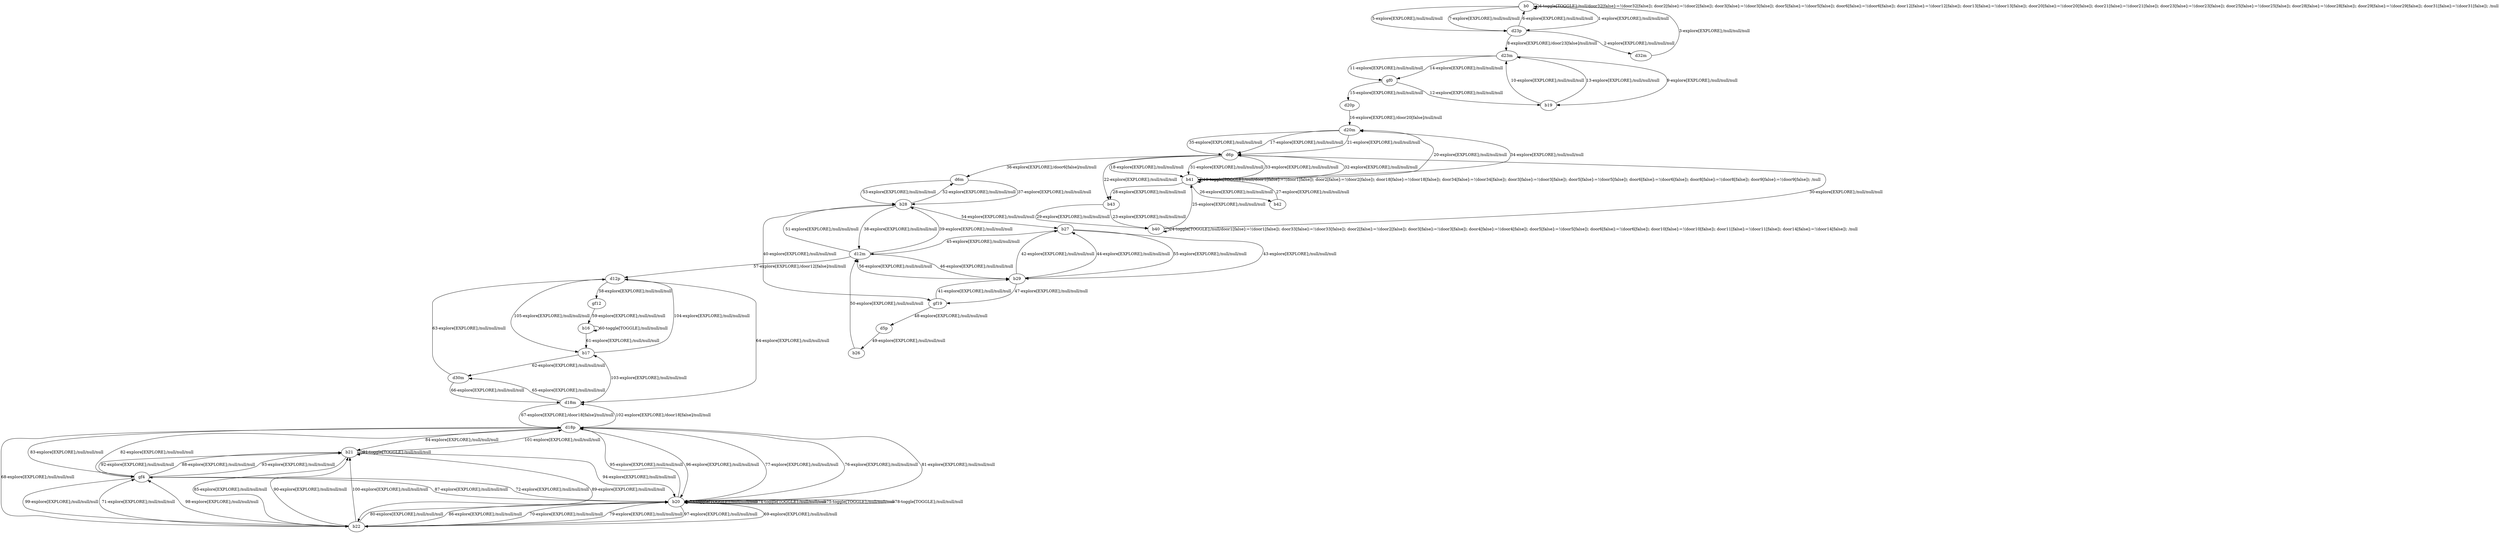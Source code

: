# Total number of goals covered by this test: 1
# b17 --> d12p

digraph g {
"b0" -> "d23p" [label = "1-explore[EXPLORE];/null/null/null"];
"d23p" -> "d32m" [label = "2-explore[EXPLORE];/null/null/null"];
"d32m" -> "b0" [label = "3-explore[EXPLORE];/null/null/null"];
"b0" -> "b0" [label = "4-toggle[TOGGLE];/null/door32[false]:=!(door32[false]); door2[false]:=!(door2[false]); door3[false]:=!(door3[false]); door5[false]:=!(door5[false]); door6[false]:=!(door6[false]); door12[false]:=!(door12[false]); door13[false]:=!(door13[false]); door20[false]:=!(door20[false]); door21[false]:=!(door21[false]); door23[false]:=!(door23[false]); door25[false]:=!(door25[false]); door28[false]:=!(door28[false]); door29[false]:=!(door29[false]); door31[false]:=!(door31[false]); /null"];
"b0" -> "d23p" [label = "5-explore[EXPLORE];/null/null/null"];
"d23p" -> "b0" [label = "6-explore[EXPLORE];/null/null/null"];
"b0" -> "d23p" [label = "7-explore[EXPLORE];/null/null/null"];
"d23p" -> "d23m" [label = "8-explore[EXPLORE];/door23[false]/null/null"];
"d23m" -> "b19" [label = "9-explore[EXPLORE];/null/null/null"];
"b19" -> "d23m" [label = "10-explore[EXPLORE];/null/null/null"];
"d23m" -> "gf0" [label = "11-explore[EXPLORE];/null/null/null"];
"gf0" -> "b19" [label = "12-explore[EXPLORE];/null/null/null"];
"b19" -> "d23m" [label = "13-explore[EXPLORE];/null/null/null"];
"d23m" -> "gf0" [label = "14-explore[EXPLORE];/null/null/null"];
"gf0" -> "d20p" [label = "15-explore[EXPLORE];/null/null/null"];
"d20p" -> "d20m" [label = "16-explore[EXPLORE];/door20[false]/null/null"];
"d20m" -> "d6p" [label = "17-explore[EXPLORE];/null/null/null"];
"d6p" -> "b41" [label = "18-explore[EXPLORE];/null/null/null"];
"b41" -> "b41" [label = "19-toggle[TOGGLE];/null/door1[false]:=!(door1[false]); door2[false]:=!(door2[false]); door18[false]:=!(door18[false]); door34[false]:=!(door34[false]); door3[false]:=!(door3[false]); door5[false]:=!(door5[false]); door6[false]:=!(door6[false]); door8[false]:=!(door8[false]); door9[false]:=!(door9[false]); /null"];
"b41" -> "d20m" [label = "20-explore[EXPLORE];/null/null/null"];
"d20m" -> "d6p" [label = "21-explore[EXPLORE];/null/null/null"];
"d6p" -> "b43" [label = "22-explore[EXPLORE];/null/null/null"];
"b43" -> "b40" [label = "23-explore[EXPLORE];/null/null/null"];
"b40" -> "b40" [label = "24-toggle[TOGGLE];/null/door1[false]:=!(door1[false]); door33[false]:=!(door33[false]); door2[false]:=!(door2[false]); door3[false]:=!(door3[false]); door4[false]:=!(door4[false]); door5[false]:=!(door5[false]); door6[false]:=!(door6[false]); door10[false]:=!(door10[false]); door11[false]:=!(door11[false]); door14[false]:=!(door14[false]); /null"];
"b40" -> "b41" [label = "25-explore[EXPLORE];/null/null/null"];
"b41" -> "b42" [label = "26-explore[EXPLORE];/null/null/null"];
"b42" -> "b41" [label = "27-explore[EXPLORE];/null/null/null"];
"b41" -> "b43" [label = "28-explore[EXPLORE];/null/null/null"];
"b43" -> "b40" [label = "29-explore[EXPLORE];/null/null/null"];
"b40" -> "d6p" [label = "30-explore[EXPLORE];/null/null/null"];
"d6p" -> "b41" [label = "31-explore[EXPLORE];/null/null/null"];
"b41" -> "d6p" [label = "32-explore[EXPLORE];/null/null/null"];
"d6p" -> "b41" [label = "33-explore[EXPLORE];/null/null/null"];
"b41" -> "d20m" [label = "34-explore[EXPLORE];/null/null/null"];
"d20m" -> "d6p" [label = "35-explore[EXPLORE];/null/null/null"];
"d6p" -> "d6m" [label = "36-explore[EXPLORE];/door6[false]/null/null"];
"d6m" -> "b28" [label = "37-explore[EXPLORE];/null/null/null"];
"b28" -> "d12m" [label = "38-explore[EXPLORE];/null/null/null"];
"d12m" -> "b28" [label = "39-explore[EXPLORE];/null/null/null"];
"b28" -> "gf19" [label = "40-explore[EXPLORE];/null/null/null"];
"gf19" -> "b29" [label = "41-explore[EXPLORE];/null/null/null"];
"b29" -> "b27" [label = "42-explore[EXPLORE];/null/null/null"];
"b27" -> "b29" [label = "43-explore[EXPLORE];/null/null/null"];
"b29" -> "b27" [label = "44-explore[EXPLORE];/null/null/null"];
"b27" -> "d12m" [label = "45-explore[EXPLORE];/null/null/null"];
"d12m" -> "b29" [label = "46-explore[EXPLORE];/null/null/null"];
"b29" -> "gf19" [label = "47-explore[EXPLORE];/null/null/null"];
"gf19" -> "d5p" [label = "48-explore[EXPLORE];/null/null/null"];
"d5p" -> "b26" [label = "49-explore[EXPLORE];/null/null/null"];
"b26" -> "d12m" [label = "50-explore[EXPLORE];/null/null/null"];
"d12m" -> "b28" [label = "51-explore[EXPLORE];/null/null/null"];
"b28" -> "d6m" [label = "52-explore[EXPLORE];/null/null/null"];
"d6m" -> "b28" [label = "53-explore[EXPLORE];/null/null/null"];
"b28" -> "b27" [label = "54-explore[EXPLORE];/null/null/null"];
"b27" -> "b29" [label = "55-explore[EXPLORE];/null/null/null"];
"b29" -> "d12m" [label = "56-explore[EXPLORE];/null/null/null"];
"d12m" -> "d12p" [label = "57-explore[EXPLORE];/door12[false]/null/null"];
"d12p" -> "gf12" [label = "58-explore[EXPLORE];/null/null/null"];
"gf12" -> "b16" [label = "59-explore[EXPLORE];/null/null/null"];
"b16" -> "b16" [label = "60-toggle[TOGGLE];/null/null/null"];
"b16" -> "b17" [label = "61-explore[EXPLORE];/null/null/null"];
"b17" -> "d30m" [label = "62-explore[EXPLORE];/null/null/null"];
"d30m" -> "d12p" [label = "63-explore[EXPLORE];/null/null/null"];
"d12p" -> "d18m" [label = "64-explore[EXPLORE];/null/null/null"];
"d18m" -> "d30m" [label = "65-explore[EXPLORE];/null/null/null"];
"d30m" -> "d18m" [label = "66-explore[EXPLORE];/null/null/null"];
"d18m" -> "d18p" [label = "67-explore[EXPLORE];/door18[false]/null/null"];
"d18p" -> "b22" [label = "68-explore[EXPLORE];/null/null/null"];
"b22" -> "b20" [label = "69-explore[EXPLORE];/null/null/null"];
"b20" -> "b22" [label = "70-explore[EXPLORE];/null/null/null"];
"b22" -> "gf4" [label = "71-explore[EXPLORE];/null/null/null"];
"gf4" -> "b20" [label = "72-explore[EXPLORE];/null/null/null"];
"b20" -> "b20" [label = "73-toggle[TOGGLE];/null/null/null"];
"b20" -> "b20" [label = "74-toggle[TOGGLE];/null/null/null"];
"b20" -> "b20" [label = "75-toggle[TOGGLE];/null/null/null"];
"b20" -> "d18p" [label = "76-explore[EXPLORE];/null/null/null"];
"d18p" -> "b20" [label = "77-explore[EXPLORE];/null/null/null"];
"b20" -> "b20" [label = "78-toggle[TOGGLE];/null/null/null"];
"b20" -> "b22" [label = "79-explore[EXPLORE];/null/null/null"];
"b22" -> "b20" [label = "80-explore[EXPLORE];/null/null/null"];
"b20" -> "d18p" [label = "81-explore[EXPLORE];/null/null/null"];
"d18p" -> "gf4" [label = "82-explore[EXPLORE];/null/null/null"];
"gf4" -> "d18p" [label = "83-explore[EXPLORE];/null/null/null"];
"d18p" -> "b21" [label = "84-explore[EXPLORE];/null/null/null"];
"b21" -> "b22" [label = "85-explore[EXPLORE];/null/null/null"];
"b22" -> "b20" [label = "86-explore[EXPLORE];/null/null/null"];
"b20" -> "gf4" [label = "87-explore[EXPLORE];/null/null/null"];
"gf4" -> "b21" [label = "88-explore[EXPLORE];/null/null/null"];
"b21" -> "b22" [label = "89-explore[EXPLORE];/null/null/null"];
"b22" -> "b21" [label = "90-explore[EXPLORE];/null/null/null"];
"b21" -> "b21" [label = "91-toggle[TOGGLE];/null/null/null"];
"b21" -> "gf4" [label = "92-explore[EXPLORE];/null/null/null"];
"gf4" -> "b21" [label = "93-explore[EXPLORE];/null/null/null"];
"b21" -> "b20" [label = "94-explore[EXPLORE];/null/null/null"];
"b20" -> "d18p" [label = "95-explore[EXPLORE];/null/null/null"];
"d18p" -> "b20" [label = "96-explore[EXPLORE];/null/null/null"];
"b20" -> "b22" [label = "97-explore[EXPLORE];/null/null/null"];
"b22" -> "gf4" [label = "98-explore[EXPLORE];/null/null/null"];
"gf4" -> "b22" [label = "99-explore[EXPLORE];/null/null/null"];
"b22" -> "b21" [label = "100-explore[EXPLORE];/null/null/null"];
"b21" -> "d18p" [label = "101-explore[EXPLORE];/null/null/null"];
"d18p" -> "d18m" [label = "102-explore[EXPLORE];/door18[false]/null/null"];
"d18m" -> "b17" [label = "103-explore[EXPLORE];/null/null/null"];
"b17" -> "d12p" [label = "104-explore[EXPLORE];/null/null/null"];
"d12p" -> "b17" [label = "105-explore[EXPLORE];/null/null/null"];
}